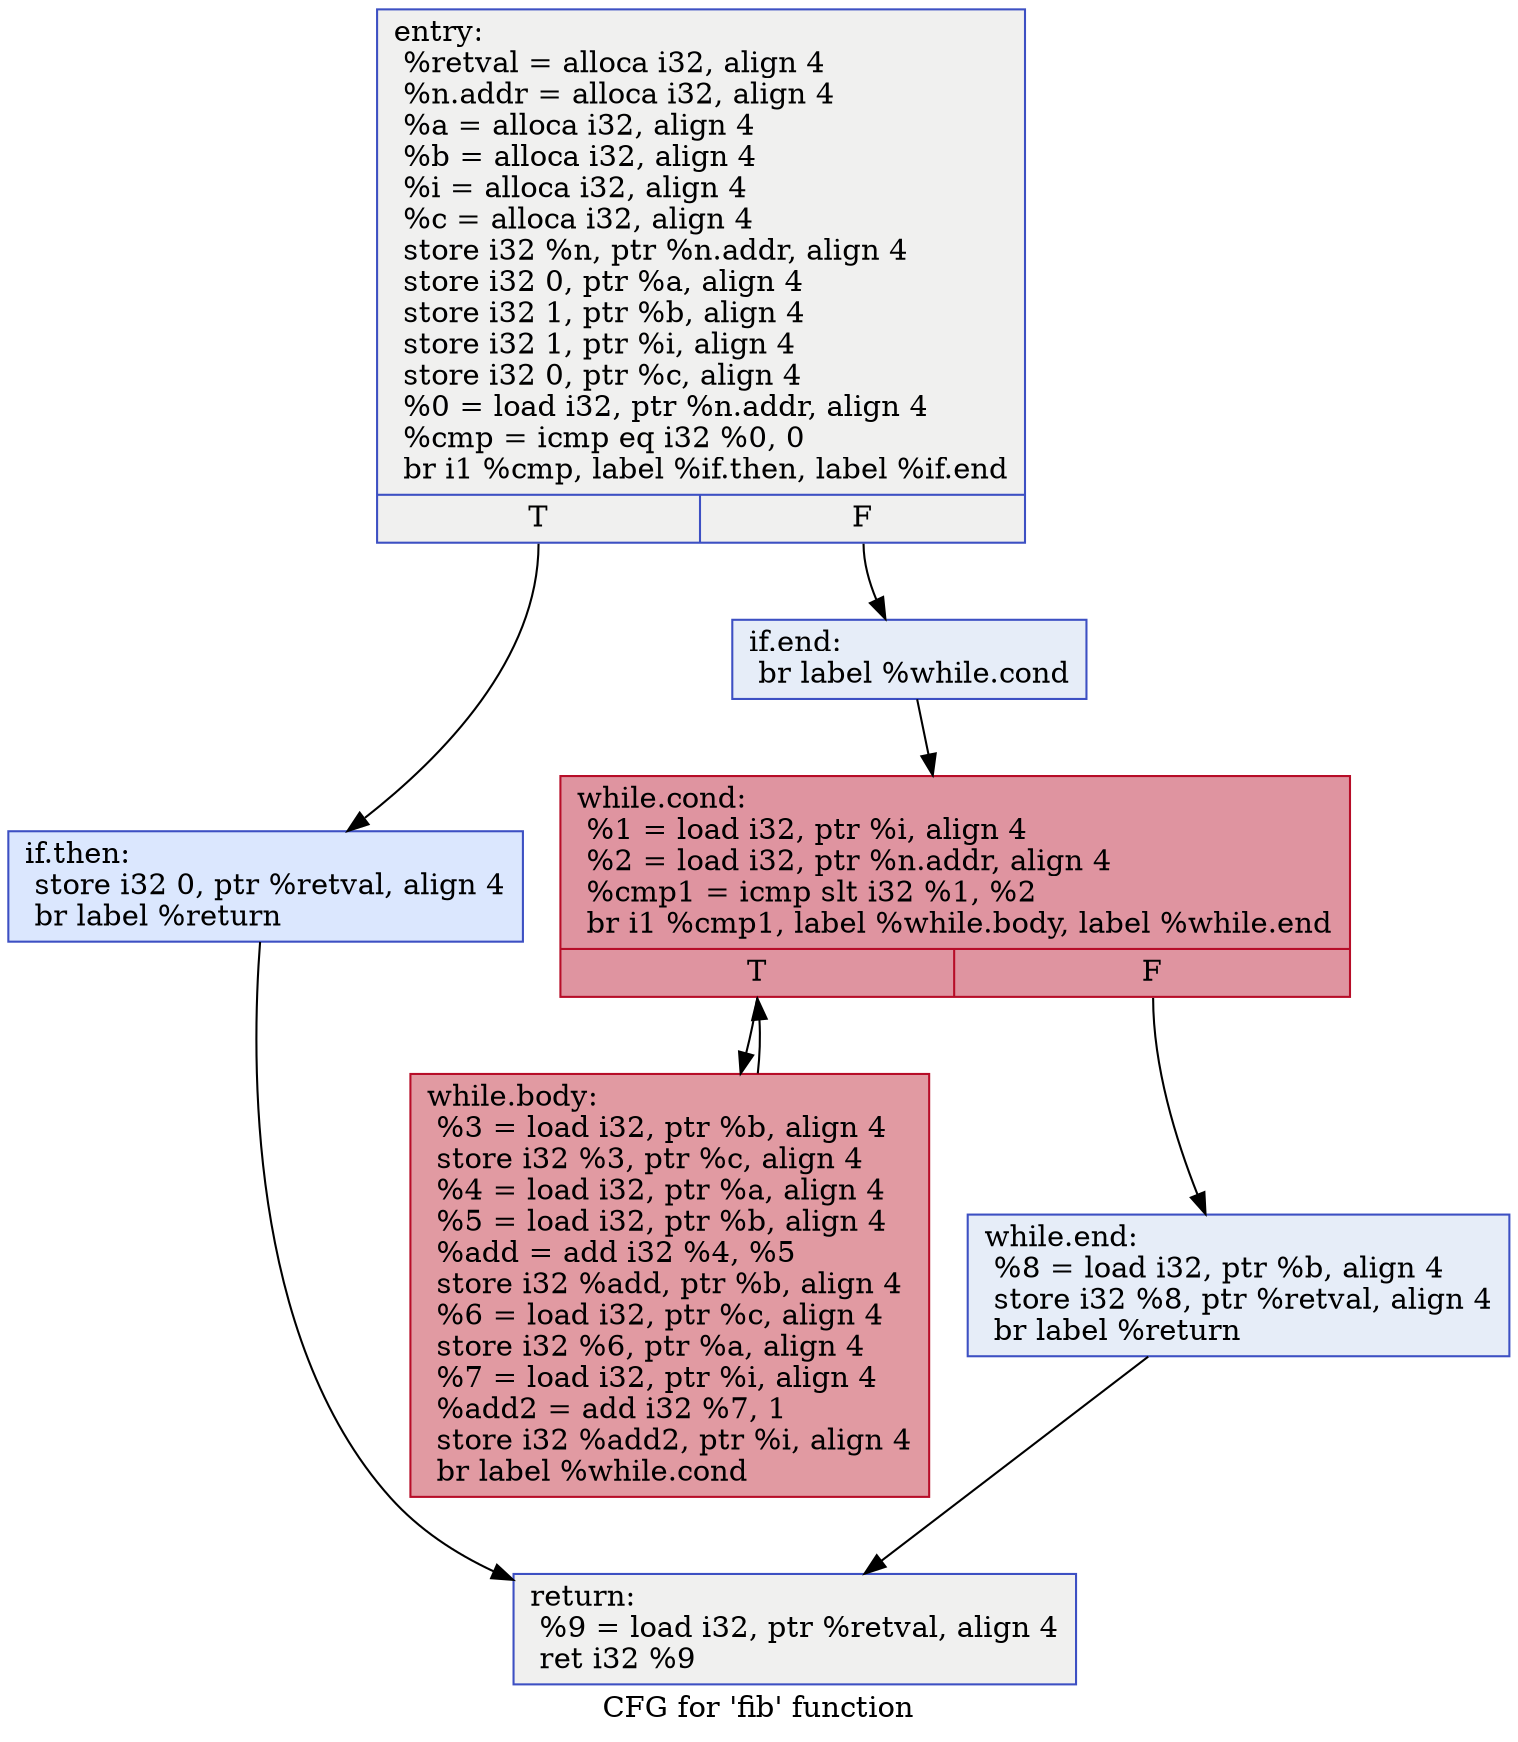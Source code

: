 digraph "CFG for 'fib' function" {
	label="CFG for 'fib' function";

	Node0x55a582d6bc30 [shape=record,color="#3d50c3ff", style=filled, fillcolor="#dedcdb70",label="{entry:\l  %retval = alloca i32, align 4\l  %n.addr = alloca i32, align 4\l  %a = alloca i32, align 4\l  %b = alloca i32, align 4\l  %i = alloca i32, align 4\l  %c = alloca i32, align 4\l  store i32 %n, ptr %n.addr, align 4\l  store i32 0, ptr %a, align 4\l  store i32 1, ptr %b, align 4\l  store i32 1, ptr %i, align 4\l  store i32 0, ptr %c, align 4\l  %0 = load i32, ptr %n.addr, align 4\l  %cmp = icmp eq i32 %0, 0\l  br i1 %cmp, label %if.then, label %if.end\l|{<s0>T|<s1>F}}"];
	Node0x55a582d6bc30:s0 -> Node0x55a582d6c760;
	Node0x55a582d6bc30:s1 -> Node0x55a582d6c7d0;
	Node0x55a582d6c760 [shape=record,color="#3d50c3ff", style=filled, fillcolor="#aec9fc70",label="{if.then:                                          \l  store i32 0, ptr %retval, align 4\l  br label %return\l}"];
	Node0x55a582d6c760 -> Node0x55a582d6c9e0;
	Node0x55a582d6c7d0 [shape=record,color="#3d50c3ff", style=filled, fillcolor="#c7d7f070",label="{if.end:                                           \l  br label %while.cond\l}"];
	Node0x55a582d6c7d0 -> Node0x55a582d6cac0;
	Node0x55a582d6cac0 [shape=record,color="#b70d28ff", style=filled, fillcolor="#b70d2870",label="{while.cond:                                       \l  %1 = load i32, ptr %i, align 4\l  %2 = load i32, ptr %n.addr, align 4\l  %cmp1 = icmp slt i32 %1, %2\l  br i1 %cmp1, label %while.body, label %while.end\l|{<s0>T|<s1>F}}"];
	Node0x55a582d6cac0:s0 -> Node0x55a582d6cf10;
	Node0x55a582d6cac0:s1 -> Node0x55a582d6cf90;
	Node0x55a582d6cf10 [shape=record,color="#b70d28ff", style=filled, fillcolor="#bb1b2c70",label="{while.body:                                       \l  %3 = load i32, ptr %b, align 4\l  store i32 %3, ptr %c, align 4\l  %4 = load i32, ptr %a, align 4\l  %5 = load i32, ptr %b, align 4\l  %add = add i32 %4, %5\l  store i32 %add, ptr %b, align 4\l  %6 = load i32, ptr %c, align 4\l  store i32 %6, ptr %a, align 4\l  %7 = load i32, ptr %i, align 4\l  %add2 = add i32 %7, 1\l  store i32 %add2, ptr %i, align 4\l  br label %while.cond\l}"];
	Node0x55a582d6cf10 -> Node0x55a582d6cac0;
	Node0x55a582d6cf90 [shape=record,color="#3d50c3ff", style=filled, fillcolor="#c7d7f070",label="{while.end:                                        \l  %8 = load i32, ptr %b, align 4\l  store i32 %8, ptr %retval, align 4\l  br label %return\l}"];
	Node0x55a582d6cf90 -> Node0x55a582d6c9e0;
	Node0x55a582d6c9e0 [shape=record,color="#3d50c3ff", style=filled, fillcolor="#dedcdb70",label="{return:                                           \l  %9 = load i32, ptr %retval, align 4\l  ret i32 %9\l}"];
}
